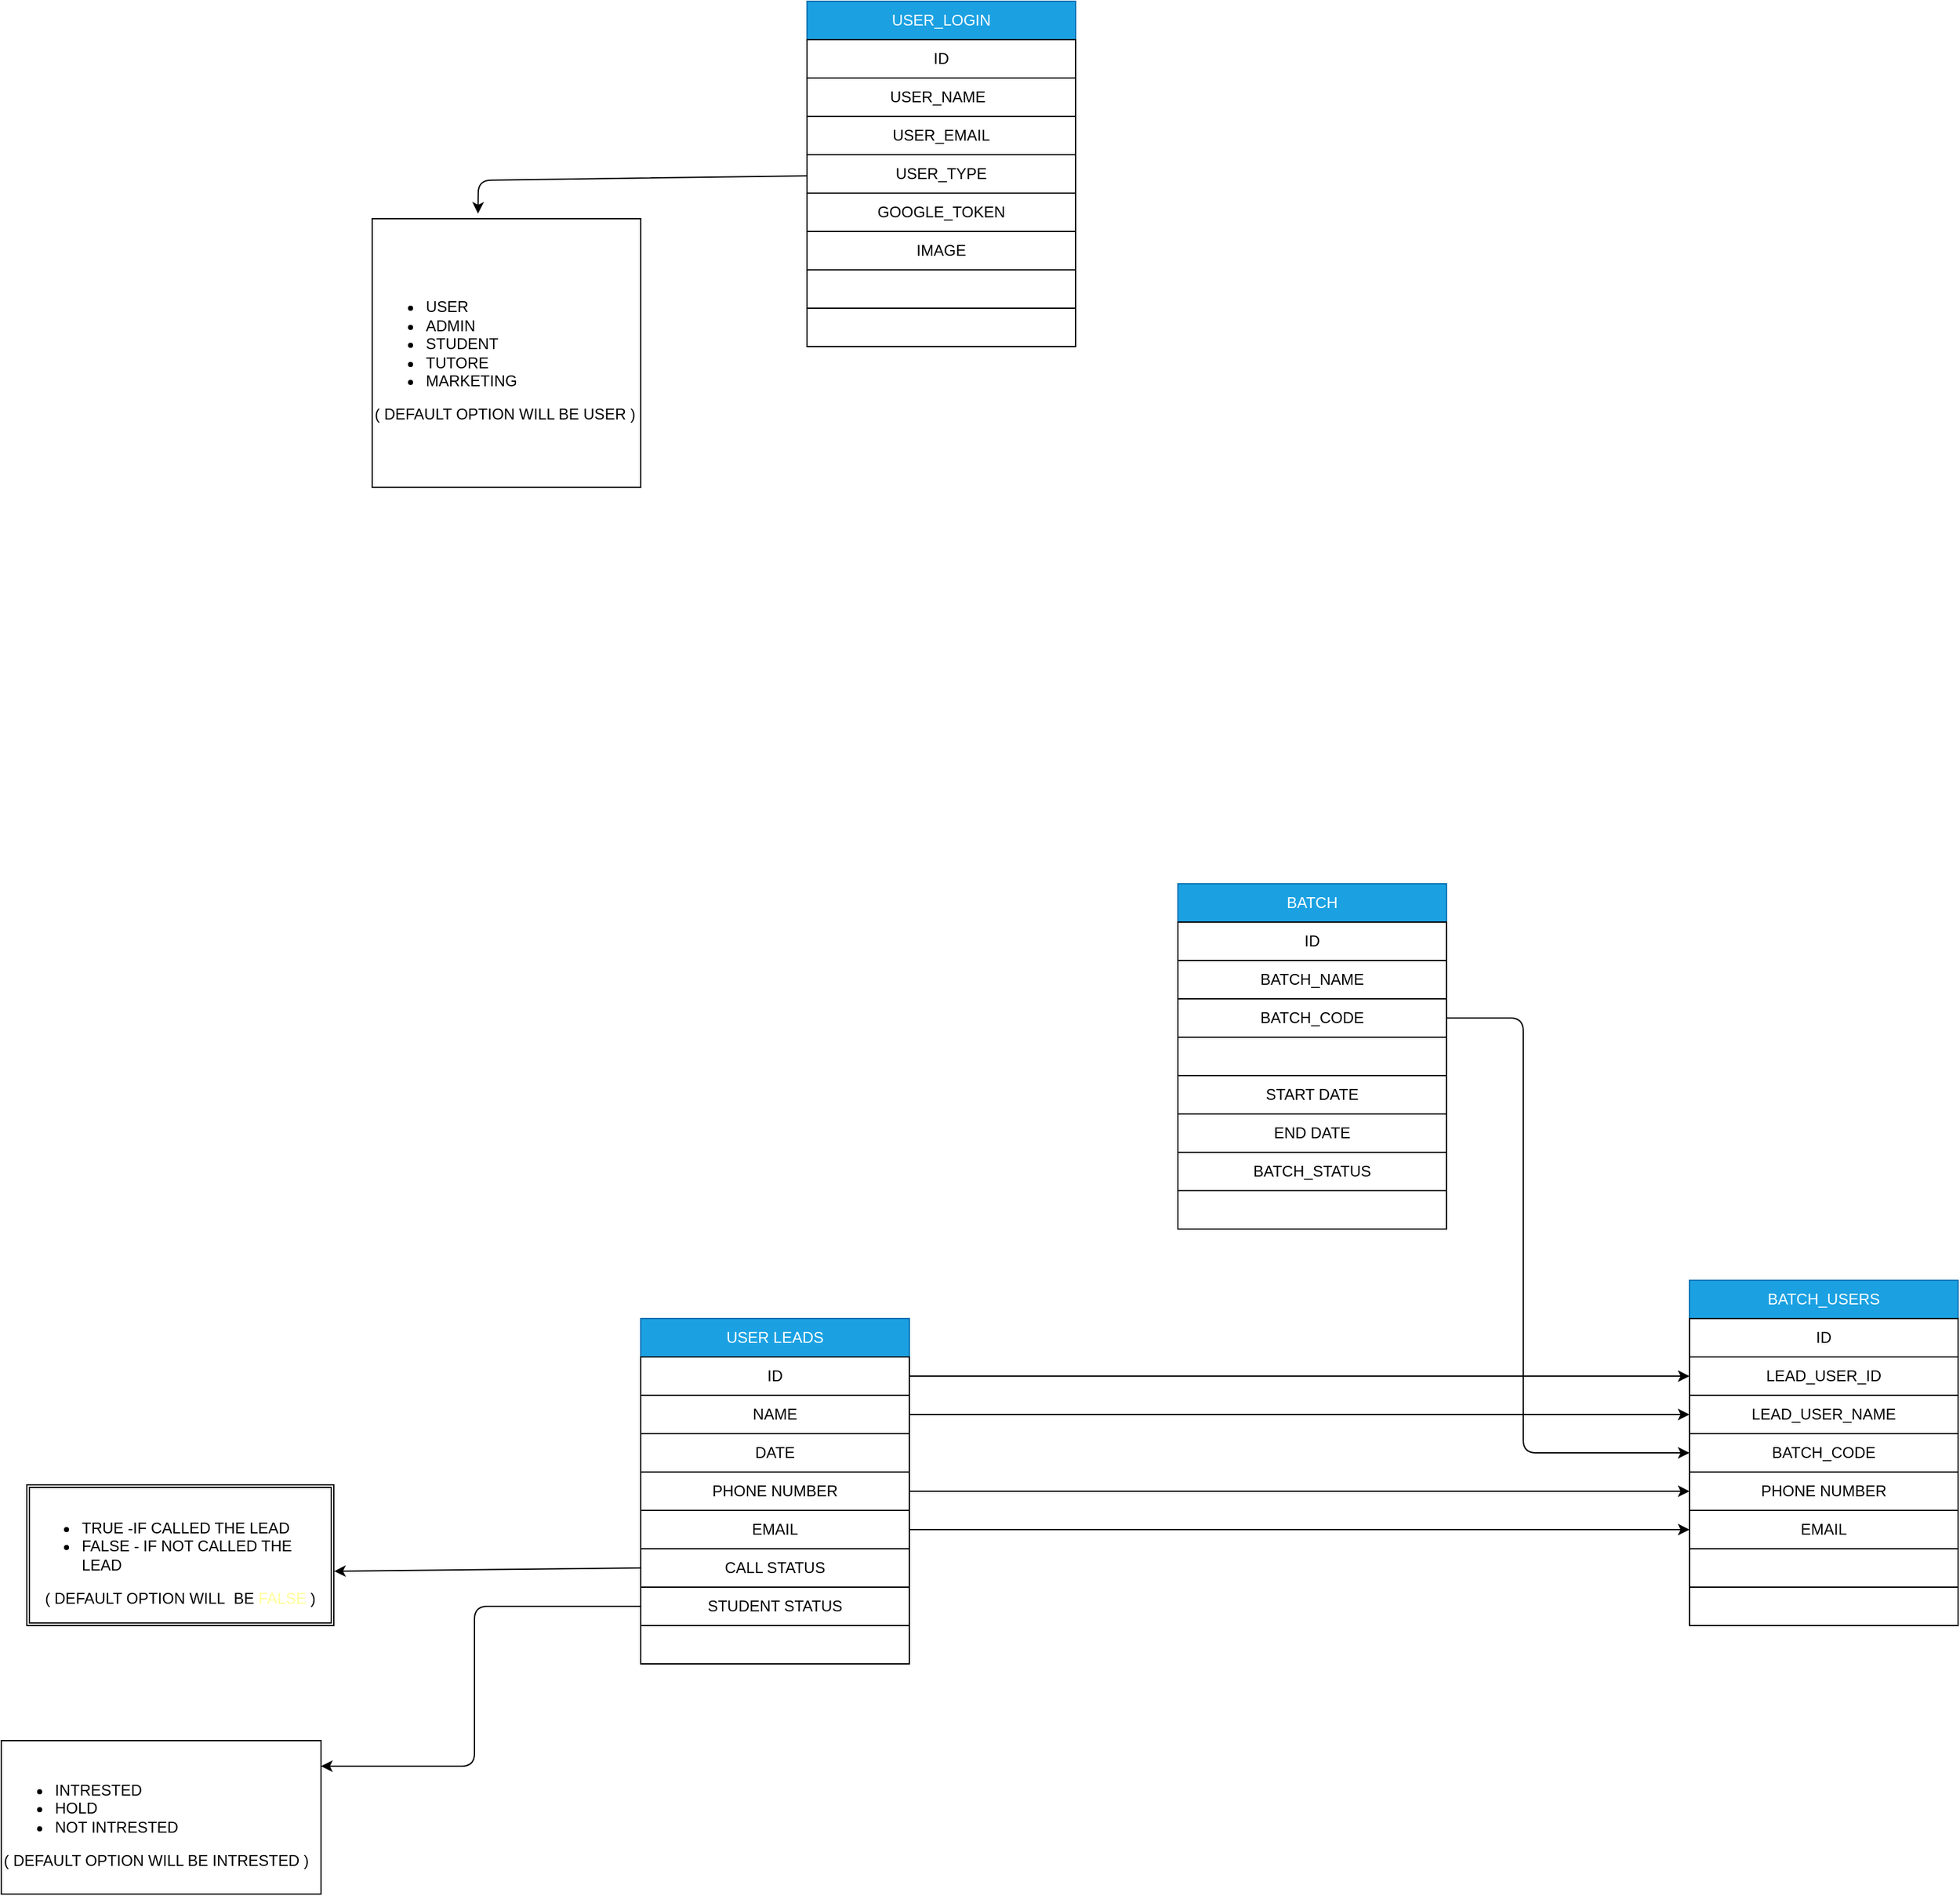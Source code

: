 <mxfile>
    <diagram id="AR8xFKwiKis2gj5OD3eZ" name="Page-1">
        <mxGraphModel dx="2009" dy="1879" grid="1" gridSize="10" guides="1" tooltips="1" connect="1" arrows="1" fold="1" page="1" pageScale="1" pageWidth="850" pageHeight="1100" math="0" shadow="0">
            <root>
                <mxCell id="0"/>
                <mxCell id="1" parent="0"/>
                <mxCell id="2" value="USER LEADS" style="rounded=0;whiteSpace=wrap;html=1;fillColor=#1ba1e2;fontColor=#ffffff;strokeColor=#006EAF;" parent="1" vertex="1">
                    <mxGeometry x="50" y="130" width="210" height="30" as="geometry"/>
                </mxCell>
                <mxCell id="129" style="edgeStyle=none;html=1;exitX=1;exitY=0.5;exitDx=0;exitDy=0;entryX=0;entryY=0.5;entryDx=0;entryDy=0;" parent="1" source="3" target="122" edge="1">
                    <mxGeometry relative="1" as="geometry"/>
                </mxCell>
                <mxCell id="3" value="ID" style="rounded=0;whiteSpace=wrap;html=1;" parent="1" vertex="1">
                    <mxGeometry x="50" y="160" width="210" height="30" as="geometry"/>
                </mxCell>
                <mxCell id="130" style="edgeStyle=none;html=1;exitX=1;exitY=0.5;exitDx=0;exitDy=0;entryX=0;entryY=0.5;entryDx=0;entryDy=0;" parent="1" source="4" target="123" edge="1">
                    <mxGeometry relative="1" as="geometry"/>
                </mxCell>
                <mxCell id="4" value="NAME&lt;br&gt;" style="rounded=0;whiteSpace=wrap;html=1;" parent="1" vertex="1">
                    <mxGeometry x="50" y="190" width="210" height="30" as="geometry"/>
                </mxCell>
                <mxCell id="5" value="DATE" style="rounded=0;whiteSpace=wrap;html=1;" parent="1" vertex="1">
                    <mxGeometry x="50" y="220" width="210" height="30" as="geometry"/>
                </mxCell>
                <mxCell id="132" style="edgeStyle=none;html=1;exitX=1;exitY=0.5;exitDx=0;exitDy=0;entryX=0;entryY=0.5;entryDx=0;entryDy=0;" parent="1" source="106" target="125" edge="1">
                    <mxGeometry relative="1" as="geometry"/>
                </mxCell>
                <mxCell id="106" value="PHONE NUMBER" style="rounded=0;whiteSpace=wrap;html=1;" parent="1" vertex="1">
                    <mxGeometry x="50" y="250" width="210" height="30" as="geometry"/>
                </mxCell>
                <mxCell id="133" style="edgeStyle=none;html=1;exitX=1;exitY=0.5;exitDx=0;exitDy=0;entryX=0;entryY=0.5;entryDx=0;entryDy=0;" parent="1" source="107" target="126" edge="1">
                    <mxGeometry relative="1" as="geometry"/>
                </mxCell>
                <mxCell id="107" value="EMAIL" style="rounded=0;whiteSpace=wrap;html=1;" parent="1" vertex="1">
                    <mxGeometry x="50" y="280" width="210" height="30" as="geometry"/>
                </mxCell>
                <mxCell id="154" style="edgeStyle=none;html=1;exitX=0;exitY=0.5;exitDx=0;exitDy=0;entryX=1.001;entryY=0.614;entryDx=0;entryDy=0;entryPerimeter=0;" parent="1" source="108" target="155" edge="1">
                    <mxGeometry relative="1" as="geometry">
                        <mxPoint x="-250" y="320" as="targetPoint"/>
                    </mxGeometry>
                </mxCell>
                <mxCell id="108" value="CALL STATUS" style="rounded=0;whiteSpace=wrap;html=1;" parent="1" vertex="1">
                    <mxGeometry x="50" y="310" width="210" height="30" as="geometry"/>
                </mxCell>
                <mxCell id="160" value="" style="edgeStyle=none;html=1;fontColor=#FFFF99;exitX=0;exitY=0.5;exitDx=0;exitDy=0;" parent="1" source="109" edge="1">
                    <mxGeometry relative="1" as="geometry">
                        <mxPoint x="-200" y="480" as="targetPoint"/>
                        <Array as="points">
                            <mxPoint x="-80" y="355"/>
                            <mxPoint x="-80" y="480"/>
                        </Array>
                    </mxGeometry>
                </mxCell>
                <mxCell id="109" value="STUDENT STATUS" style="rounded=0;whiteSpace=wrap;html=1;" parent="1" vertex="1">
                    <mxGeometry x="50" y="340" width="210" height="30" as="geometry"/>
                </mxCell>
                <mxCell id="110" value="" style="rounded=0;whiteSpace=wrap;html=1;" parent="1" vertex="1">
                    <mxGeometry x="50" y="370" width="210" height="30" as="geometry"/>
                </mxCell>
                <mxCell id="111" value="BATCH" style="rounded=0;whiteSpace=wrap;html=1;fillColor=#1ba1e2;fontColor=#ffffff;strokeColor=#006EAF;" parent="1" vertex="1">
                    <mxGeometry x="470" y="-210" width="210" height="30" as="geometry"/>
                </mxCell>
                <mxCell id="112" value="ID" style="rounded=0;whiteSpace=wrap;html=1;" parent="1" vertex="1">
                    <mxGeometry x="470" y="-180" width="210" height="30" as="geometry"/>
                </mxCell>
                <mxCell id="113" value="BATCH_NAME" style="rounded=0;whiteSpace=wrap;html=1;" parent="1" vertex="1">
                    <mxGeometry x="470" y="-150" width="210" height="30" as="geometry"/>
                </mxCell>
                <mxCell id="131" style="edgeStyle=none;html=1;exitX=1;exitY=0.5;exitDx=0;exitDy=0;entryX=0;entryY=0.5;entryDx=0;entryDy=0;" parent="1" source="114" target="124" edge="1">
                    <mxGeometry relative="1" as="geometry">
                        <Array as="points">
                            <mxPoint x="740" y="-105"/>
                            <mxPoint x="740" y="235"/>
                        </Array>
                    </mxGeometry>
                </mxCell>
                <mxCell id="114" value="BATCH_CODE" style="rounded=0;whiteSpace=wrap;html=1;" parent="1" vertex="1">
                    <mxGeometry x="470" y="-120" width="210" height="30" as="geometry"/>
                </mxCell>
                <mxCell id="115" value="" style="rounded=0;whiteSpace=wrap;html=1;" parent="1" vertex="1">
                    <mxGeometry x="470" y="-90" width="210" height="30" as="geometry"/>
                </mxCell>
                <mxCell id="116" value="START DATE" style="rounded=0;whiteSpace=wrap;html=1;" parent="1" vertex="1">
                    <mxGeometry x="470" y="-60" width="210" height="30" as="geometry"/>
                </mxCell>
                <mxCell id="117" value="END DATE" style="rounded=0;whiteSpace=wrap;html=1;" parent="1" vertex="1">
                    <mxGeometry x="470" y="-30" width="210" height="30" as="geometry"/>
                </mxCell>
                <mxCell id="118" value="BATCH_STATUS" style="rounded=0;whiteSpace=wrap;html=1;" parent="1" vertex="1">
                    <mxGeometry x="470" width="210" height="30" as="geometry"/>
                </mxCell>
                <mxCell id="119" value="" style="rounded=0;whiteSpace=wrap;html=1;" parent="1" vertex="1">
                    <mxGeometry x="470" y="30" width="210" height="30" as="geometry"/>
                </mxCell>
                <mxCell id="120" value="BATCH_USERS" style="rounded=0;whiteSpace=wrap;html=1;fillColor=#1ba1e2;fontColor=#ffffff;strokeColor=#006EAF;" parent="1" vertex="1">
                    <mxGeometry x="870" y="100" width="210" height="30" as="geometry"/>
                </mxCell>
                <mxCell id="121" value="ID" style="rounded=0;whiteSpace=wrap;html=1;" parent="1" vertex="1">
                    <mxGeometry x="870" y="130" width="210" height="30" as="geometry"/>
                </mxCell>
                <mxCell id="122" value="LEAD_USER_ID" style="rounded=0;whiteSpace=wrap;html=1;" parent="1" vertex="1">
                    <mxGeometry x="870" y="160" width="210" height="30" as="geometry"/>
                </mxCell>
                <mxCell id="123" value="LEAD_USER_NAME" style="rounded=0;whiteSpace=wrap;html=1;" parent="1" vertex="1">
                    <mxGeometry x="870" y="190" width="210" height="30" as="geometry"/>
                </mxCell>
                <mxCell id="124" value="BATCH_CODE" style="rounded=0;whiteSpace=wrap;html=1;" parent="1" vertex="1">
                    <mxGeometry x="870" y="220" width="210" height="30" as="geometry"/>
                </mxCell>
                <mxCell id="125" value="PHONE NUMBER" style="rounded=0;whiteSpace=wrap;html=1;" parent="1" vertex="1">
                    <mxGeometry x="870" y="250" width="210" height="30" as="geometry"/>
                </mxCell>
                <mxCell id="126" value="EMAIL" style="rounded=0;whiteSpace=wrap;html=1;" parent="1" vertex="1">
                    <mxGeometry x="870" y="280" width="210" height="30" as="geometry"/>
                </mxCell>
                <mxCell id="127" value="" style="rounded=0;whiteSpace=wrap;html=1;" parent="1" vertex="1">
                    <mxGeometry x="870" y="310" width="210" height="30" as="geometry"/>
                </mxCell>
                <mxCell id="128" value="" style="rounded=0;whiteSpace=wrap;html=1;" parent="1" vertex="1">
                    <mxGeometry x="870" y="340" width="210" height="30" as="geometry"/>
                </mxCell>
                <mxCell id="135" value="" style="rounded=0;whiteSpace=wrap;html=1;" parent="1" vertex="1">
                    <mxGeometry x="870" y="340" width="210" height="30" as="geometry"/>
                </mxCell>
                <mxCell id="136" value="BATCH_USERS" style="rounded=0;whiteSpace=wrap;html=1;fillColor=#1ba1e2;fontColor=#ffffff;strokeColor=#006EAF;" parent="1" vertex="1">
                    <mxGeometry x="870" y="100" width="210" height="30" as="geometry"/>
                </mxCell>
                <mxCell id="137" value="ID" style="rounded=0;whiteSpace=wrap;html=1;" parent="1" vertex="1">
                    <mxGeometry x="870" y="130" width="210" height="30" as="geometry"/>
                </mxCell>
                <mxCell id="138" value="LEAD_USER_ID" style="rounded=0;whiteSpace=wrap;html=1;" parent="1" vertex="1">
                    <mxGeometry x="870" y="160" width="210" height="30" as="geometry"/>
                </mxCell>
                <mxCell id="139" value="LEAD_USER_NAME" style="rounded=0;whiteSpace=wrap;html=1;" parent="1" vertex="1">
                    <mxGeometry x="870" y="190" width="210" height="30" as="geometry"/>
                </mxCell>
                <mxCell id="140" value="USER_LOGIN" style="rounded=0;whiteSpace=wrap;html=1;fillColor=#1ba1e2;fontColor=#ffffff;strokeColor=#006EAF;" parent="1" vertex="1">
                    <mxGeometry x="180" y="-900" width="210" height="30" as="geometry"/>
                </mxCell>
                <mxCell id="141" value="ID" style="rounded=0;whiteSpace=wrap;html=1;" parent="1" vertex="1">
                    <mxGeometry x="180" y="-870" width="210" height="30" as="geometry"/>
                </mxCell>
                <mxCell id="142" value="USER_NAME&lt;span style=&quot;white-space: pre;&quot;&gt;&#9;&lt;/span&gt;" style="rounded=0;whiteSpace=wrap;html=1;" parent="1" vertex="1">
                    <mxGeometry x="180" y="-840" width="210" height="30" as="geometry"/>
                </mxCell>
                <mxCell id="143" value="USER_EMAIL" style="rounded=0;whiteSpace=wrap;html=1;" parent="1" vertex="1">
                    <mxGeometry x="180" y="-810" width="210" height="30" as="geometry"/>
                </mxCell>
                <mxCell id="153" style="edgeStyle=none;html=1;entryX=0.394;entryY=-0.019;entryDx=0;entryDy=0;entryPerimeter=0;" parent="1" source="144" target="152" edge="1">
                    <mxGeometry relative="1" as="geometry">
                        <Array as="points">
                            <mxPoint x="-77" y="-760"/>
                        </Array>
                    </mxGeometry>
                </mxCell>
                <mxCell id="144" value="USER_TYPE" style="rounded=0;whiteSpace=wrap;html=1;" parent="1" vertex="1">
                    <mxGeometry x="180" y="-780" width="210" height="30" as="geometry"/>
                </mxCell>
                <mxCell id="145" value="GOOGLE_TOKEN" style="rounded=0;whiteSpace=wrap;html=1;" parent="1" vertex="1">
                    <mxGeometry x="180" y="-750" width="210" height="30" as="geometry"/>
                </mxCell>
                <mxCell id="146" value="IMAGE" style="rounded=0;whiteSpace=wrap;html=1;" parent="1" vertex="1">
                    <mxGeometry x="180" y="-720" width="210" height="30" as="geometry"/>
                </mxCell>
                <mxCell id="147" value="" style="rounded=0;whiteSpace=wrap;html=1;" parent="1" vertex="1">
                    <mxGeometry x="180" y="-690" width="210" height="30" as="geometry"/>
                </mxCell>
                <mxCell id="148" value="" style="rounded=0;whiteSpace=wrap;html=1;" parent="1" vertex="1">
                    <mxGeometry x="180" y="-660" width="210" height="30" as="geometry"/>
                </mxCell>
                <mxCell id="163" style="edgeStyle=none;html=1;fontColor=#FFFF99;" parent="1" source="152" edge="1">
                    <mxGeometry relative="1" as="geometry">
                        <mxPoint x="-160" y="-655" as="targetPoint"/>
                    </mxGeometry>
                </mxCell>
                <mxCell id="152" value="&lt;ul&gt;&lt;li style=&quot;&quot;&gt;USER&lt;/li&gt;&lt;li style=&quot;&quot;&gt;ADMIN&lt;/li&gt;&lt;li style=&quot;&quot;&gt;STUDENT&lt;/li&gt;&lt;li style=&quot;&quot;&gt;TUTORE&lt;/li&gt;&lt;li style=&quot;&quot;&gt;MARKETING&lt;/li&gt;&lt;/ul&gt;&lt;span style=&quot;background-color: initial;&quot;&gt;( DEFAULT OPTION WILL BE USER )&lt;/span&gt;" style="whiteSpace=wrap;html=1;aspect=fixed;align=left;fillColor=default;" parent="1" vertex="1">
                    <mxGeometry x="-160" y="-730" width="210" height="210" as="geometry"/>
                </mxCell>
                <mxCell id="155" value="&lt;ul style=&quot;text-align: left;&quot;&gt;&lt;li&gt;TRUE -IF CALLED THE LEAD&lt;/li&gt;&lt;li&gt;FALSE - IF NOT CALLED THE LEAD&lt;/li&gt;&lt;/ul&gt;( DEFAULT OPTION WILL&amp;nbsp; BE &lt;font color=&quot;#ffff99&quot;&gt;FALSE&amp;nbsp;&lt;/font&gt;)" style="shape=ext;double=1;rounded=0;whiteSpace=wrap;html=1;" parent="1" vertex="1">
                    <mxGeometry x="-430" y="260" width="240" height="110" as="geometry"/>
                </mxCell>
                <mxCell id="159" value="&lt;ul style=&quot;&quot;&gt;&lt;li&gt;INTRESTED&lt;/li&gt;&lt;li&gt;HOLD&lt;/li&gt;&lt;li&gt;NOT INTRESTED&lt;/li&gt;&lt;/ul&gt;( DEFAULT OPTION WILL BE INTRESTED )" style="whiteSpace=wrap;html=1;rounded=0;align=left;" parent="1" vertex="1">
                    <mxGeometry x="-450" y="460" width="250" height="120" as="geometry"/>
                </mxCell>
            </root>
        </mxGraphModel>
    </diagram>
</mxfile>